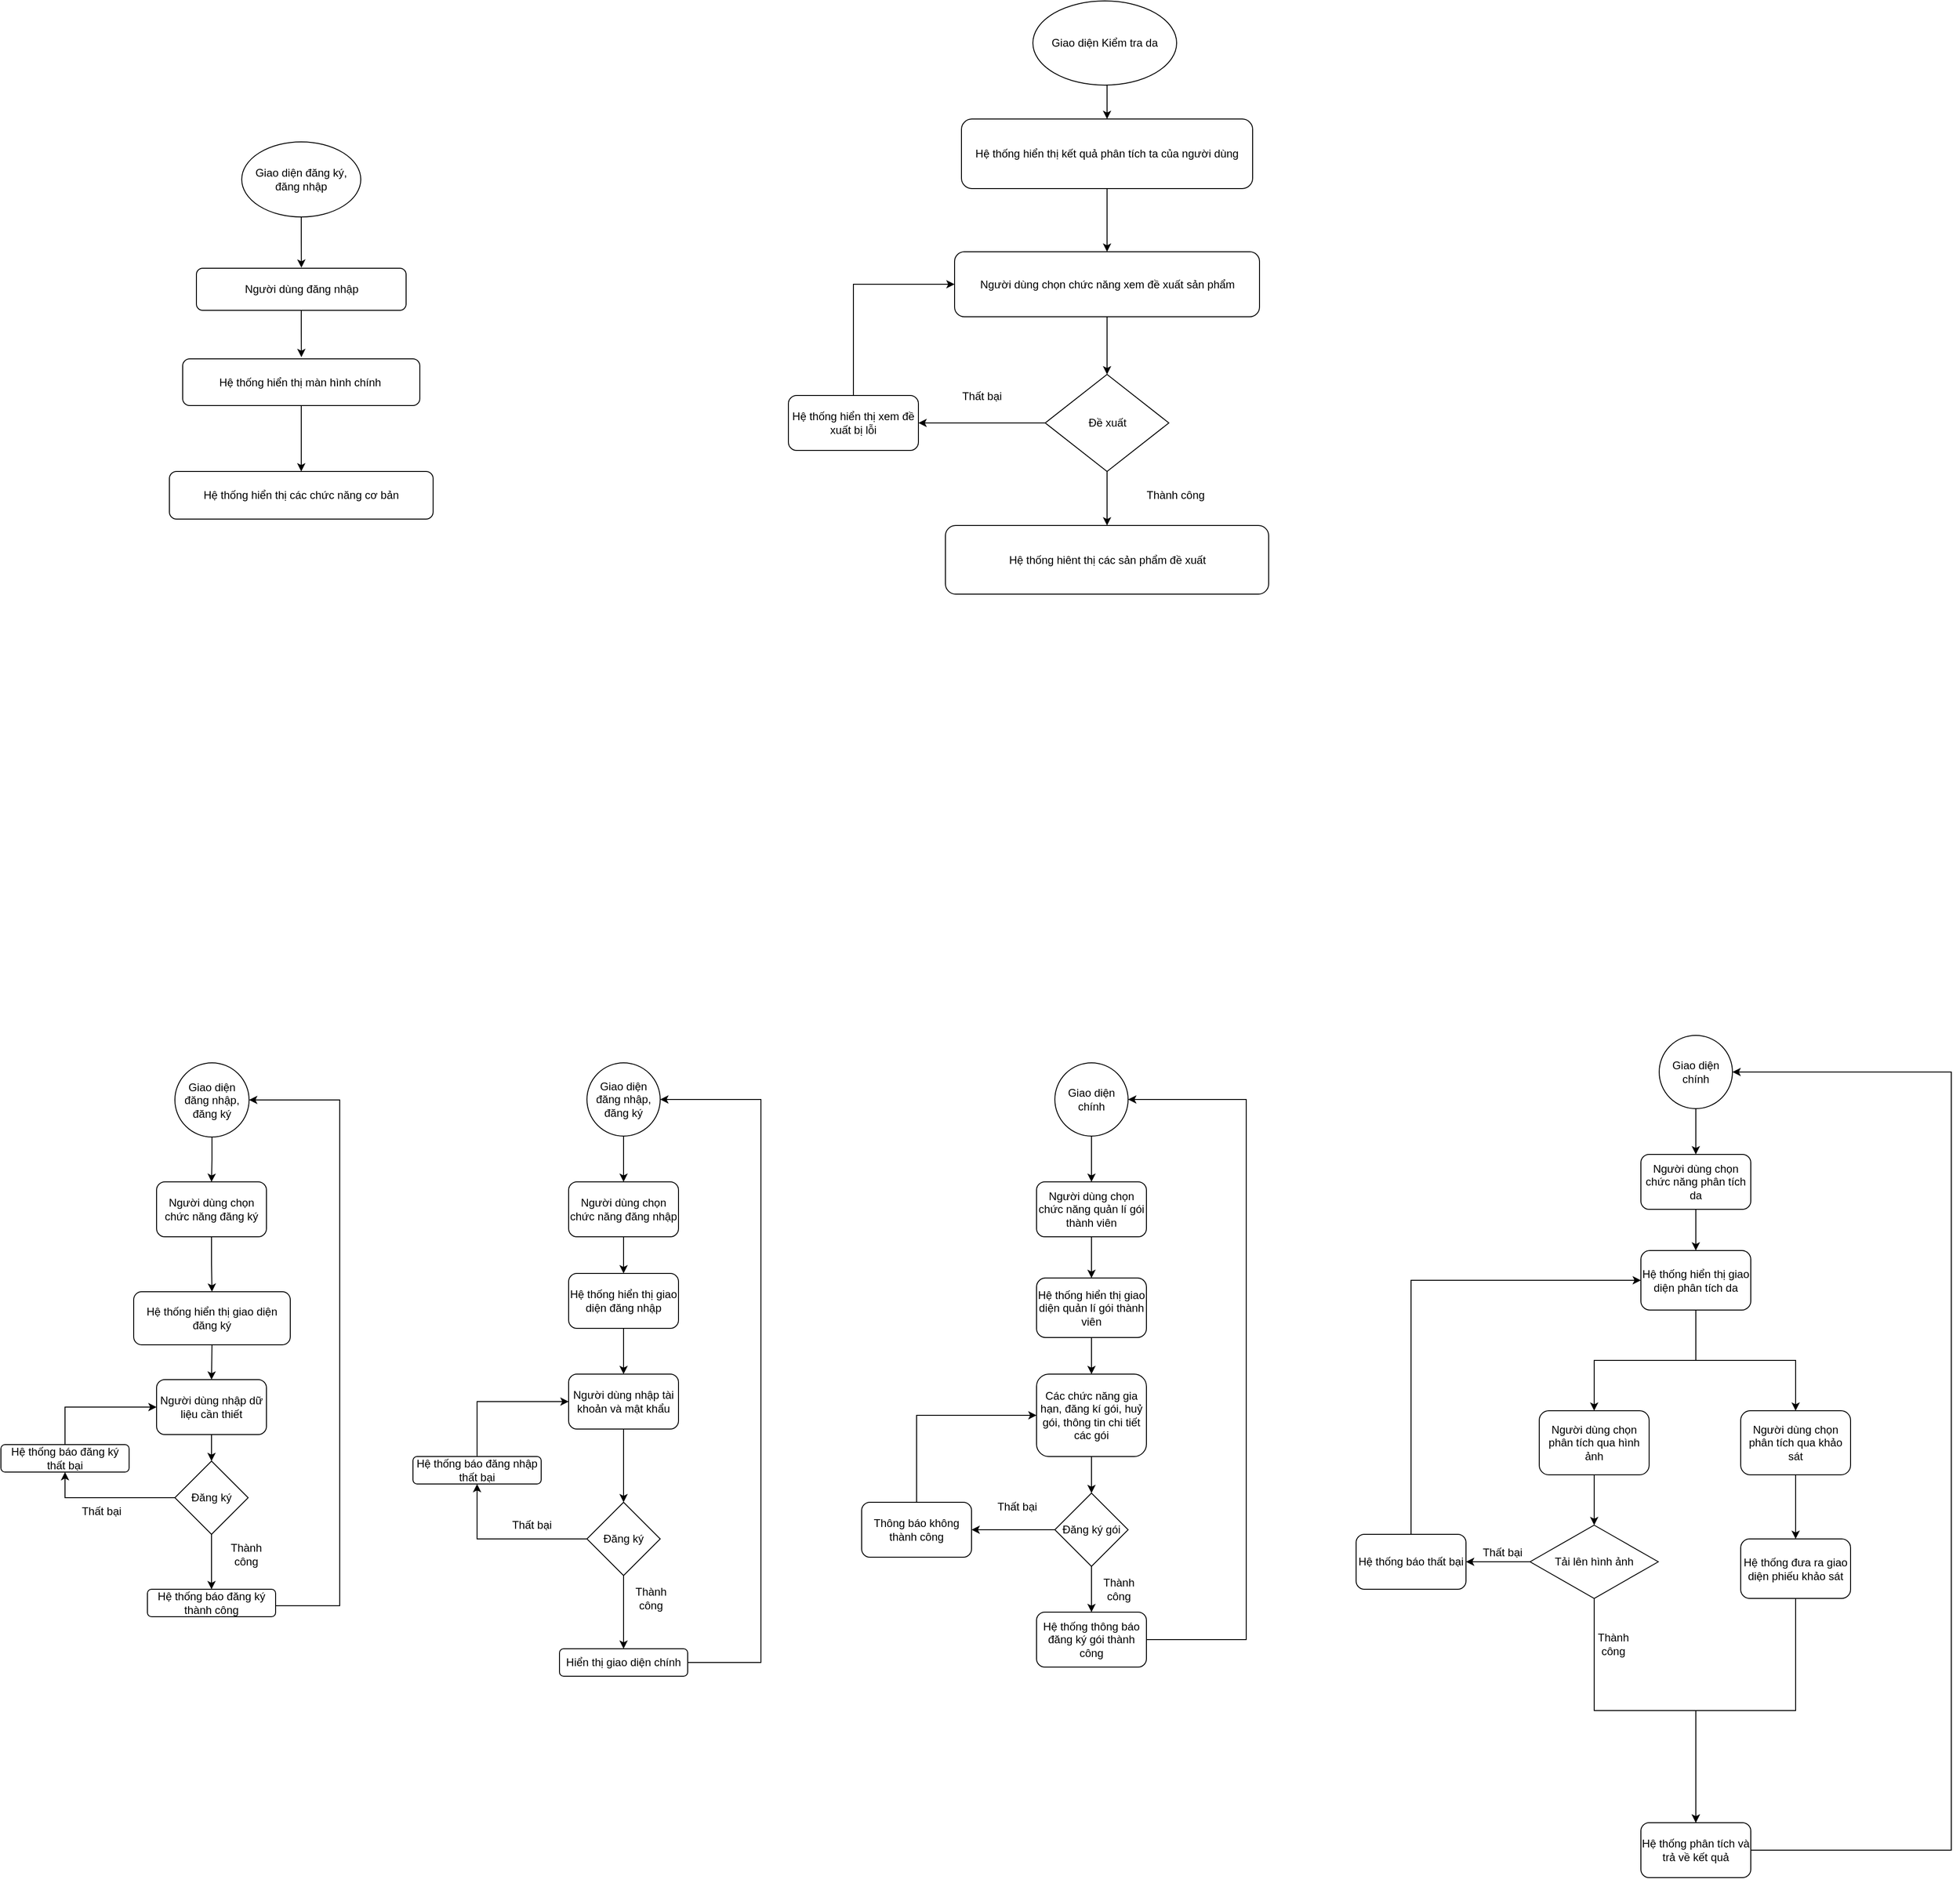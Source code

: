 <mxfile version="24.7.16">
  <diagram id="C5RBs43oDa-KdzZeNtuy" name="Page-1">
    <mxGraphModel dx="1400" dy="1912" grid="0" gridSize="10" guides="1" tooltips="1" connect="1" arrows="1" fold="1" page="1" pageScale="1" pageWidth="827" pageHeight="1169" math="0" shadow="0">
      <root>
        <mxCell id="WIyWlLk6GJQsqaUBKTNV-0" />
        <mxCell id="WIyWlLk6GJQsqaUBKTNV-1" parent="WIyWlLk6GJQsqaUBKTNV-0" />
        <mxCell id="kOrsUIQJCxHmHTs_5eMT-13" style="edgeStyle=orthogonalEdgeStyle;rounded=0;orthogonalLoop=1;jettySize=auto;html=1;entryX=0.5;entryY=0;entryDx=0;entryDy=0;" parent="WIyWlLk6GJQsqaUBKTNV-1" source="kOrsUIQJCxHmHTs_5eMT-0" target="kOrsUIQJCxHmHTs_5eMT-1" edge="1">
          <mxGeometry relative="1" as="geometry" />
        </mxCell>
        <mxCell id="kOrsUIQJCxHmHTs_5eMT-0" value="Giao diện đăng nhập, đăng ký" style="ellipse;whiteSpace=wrap;html=1;aspect=fixed;" parent="WIyWlLk6GJQsqaUBKTNV-1" vertex="1">
          <mxGeometry x="200" y="10" width="81" height="81" as="geometry" />
        </mxCell>
        <mxCell id="kOrsUIQJCxHmHTs_5eMT-9" style="edgeStyle=orthogonalEdgeStyle;rounded=0;orthogonalLoop=1;jettySize=auto;html=1;entryX=0.5;entryY=0;entryDx=0;entryDy=0;" parent="WIyWlLk6GJQsqaUBKTNV-1" source="kOrsUIQJCxHmHTs_5eMT-1" target="kOrsUIQJCxHmHTs_5eMT-2" edge="1">
          <mxGeometry relative="1" as="geometry" />
        </mxCell>
        <mxCell id="kOrsUIQJCxHmHTs_5eMT-1" value="Người dùng chọn chức năng đăng ký" style="rounded=1;whiteSpace=wrap;html=1;" parent="WIyWlLk6GJQsqaUBKTNV-1" vertex="1">
          <mxGeometry x="180" y="140" width="120" height="60" as="geometry" />
        </mxCell>
        <mxCell id="pDXvO5JaxAVhMDaiB-b3-5" style="edgeStyle=orthogonalEdgeStyle;rounded=0;orthogonalLoop=1;jettySize=auto;html=1;exitX=0.5;exitY=1;exitDx=0;exitDy=0;entryX=0.5;entryY=0;entryDx=0;entryDy=0;" parent="WIyWlLk6GJQsqaUBKTNV-1" source="kOrsUIQJCxHmHTs_5eMT-2" target="pDXvO5JaxAVhMDaiB-b3-0" edge="1">
          <mxGeometry relative="1" as="geometry" />
        </mxCell>
        <mxCell id="kOrsUIQJCxHmHTs_5eMT-2" value="Hệ thống hiển thị giao diện đăng ký" style="rounded=1;whiteSpace=wrap;html=1;" parent="WIyWlLk6GJQsqaUBKTNV-1" vertex="1">
          <mxGeometry x="155" y="260" width="171" height="58" as="geometry" />
        </mxCell>
        <mxCell id="kOrsUIQJCxHmHTs_5eMT-15" style="edgeStyle=orthogonalEdgeStyle;rounded=0;orthogonalLoop=1;jettySize=auto;html=1;entryX=0.5;entryY=0;entryDx=0;entryDy=0;" parent="WIyWlLk6GJQsqaUBKTNV-1" source="kOrsUIQJCxHmHTs_5eMT-3" target="kOrsUIQJCxHmHTs_5eMT-14" edge="1">
          <mxGeometry relative="1" as="geometry" />
        </mxCell>
        <mxCell id="pDXvO5JaxAVhMDaiB-b3-12" style="edgeStyle=orthogonalEdgeStyle;rounded=0;orthogonalLoop=1;jettySize=auto;html=1;exitX=0;exitY=0.5;exitDx=0;exitDy=0;entryX=0.5;entryY=1;entryDx=0;entryDy=0;" parent="WIyWlLk6GJQsqaUBKTNV-1" source="kOrsUIQJCxHmHTs_5eMT-3" target="kOrsUIQJCxHmHTs_5eMT-5" edge="1">
          <mxGeometry relative="1" as="geometry" />
        </mxCell>
        <mxCell id="kOrsUIQJCxHmHTs_5eMT-3" value="Đăng ký" style="rhombus;whiteSpace=wrap;html=1;" parent="WIyWlLk6GJQsqaUBKTNV-1" vertex="1">
          <mxGeometry x="200" y="445" width="80" height="80" as="geometry" />
        </mxCell>
        <mxCell id="pDXvO5JaxAVhMDaiB-b3-11" style="edgeStyle=orthogonalEdgeStyle;rounded=0;orthogonalLoop=1;jettySize=auto;html=1;exitX=0.5;exitY=0;exitDx=0;exitDy=0;entryX=0;entryY=0.5;entryDx=0;entryDy=0;" parent="WIyWlLk6GJQsqaUBKTNV-1" source="kOrsUIQJCxHmHTs_5eMT-5" target="pDXvO5JaxAVhMDaiB-b3-0" edge="1">
          <mxGeometry relative="1" as="geometry" />
        </mxCell>
        <mxCell id="kOrsUIQJCxHmHTs_5eMT-5" value="Hệ thống báo đăng ký thất bại" style="rounded=1;whiteSpace=wrap;html=1;" parent="WIyWlLk6GJQsqaUBKTNV-1" vertex="1">
          <mxGeometry x="10" y="427" width="140" height="30" as="geometry" />
        </mxCell>
        <mxCell id="kOrsUIQJCxHmHTs_5eMT-24" style="edgeStyle=orthogonalEdgeStyle;rounded=0;orthogonalLoop=1;jettySize=auto;html=1;entryX=1;entryY=0.5;entryDx=0;entryDy=0;exitX=1;exitY=0.5;exitDx=0;exitDy=0;" parent="WIyWlLk6GJQsqaUBKTNV-1" source="kOrsUIQJCxHmHTs_5eMT-14" target="kOrsUIQJCxHmHTs_5eMT-0" edge="1">
          <mxGeometry relative="1" as="geometry">
            <mxPoint x="320" y="515" as="sourcePoint" />
            <mxPoint x="290" y="50" as="targetPoint" />
            <Array as="points">
              <mxPoint x="310" y="603" />
              <mxPoint x="380" y="603" />
              <mxPoint x="380" y="50" />
            </Array>
          </mxGeometry>
        </mxCell>
        <mxCell id="kOrsUIQJCxHmHTs_5eMT-14" value="Hệ thống báo đăng ký thành công" style="rounded=1;whiteSpace=wrap;html=1;" parent="WIyWlLk6GJQsqaUBKTNV-1" vertex="1">
          <mxGeometry x="170" y="585" width="140" height="30" as="geometry" />
        </mxCell>
        <mxCell id="kOrsUIQJCxHmHTs_5eMT-19" value="Thất bại" style="text;html=1;align=center;verticalAlign=middle;whiteSpace=wrap;rounded=0;" parent="WIyWlLk6GJQsqaUBKTNV-1" vertex="1">
          <mxGeometry x="90" y="485" width="60" height="30" as="geometry" />
        </mxCell>
        <mxCell id="kOrsUIQJCxHmHTs_5eMT-21" value="Thành công" style="text;html=1;align=center;verticalAlign=middle;whiteSpace=wrap;rounded=0;" parent="WIyWlLk6GJQsqaUBKTNV-1" vertex="1">
          <mxGeometry x="248" y="532" width="60" height="30" as="geometry" />
        </mxCell>
        <mxCell id="kOrsUIQJCxHmHTs_5eMT-25" style="edgeStyle=orthogonalEdgeStyle;rounded=0;orthogonalLoop=1;jettySize=auto;html=1;entryX=0.5;entryY=0;entryDx=0;entryDy=0;" parent="WIyWlLk6GJQsqaUBKTNV-1" source="kOrsUIQJCxHmHTs_5eMT-26" target="kOrsUIQJCxHmHTs_5eMT-28" edge="1">
          <mxGeometry relative="1" as="geometry" />
        </mxCell>
        <mxCell id="kOrsUIQJCxHmHTs_5eMT-26" value="Giao diện đăng nhập, đăng ký" style="ellipse;whiteSpace=wrap;html=1;aspect=fixed;" parent="WIyWlLk6GJQsqaUBKTNV-1" vertex="1">
          <mxGeometry x="650" y="10" width="80" height="80" as="geometry" />
        </mxCell>
        <mxCell id="kOrsUIQJCxHmHTs_5eMT-27" style="edgeStyle=orthogonalEdgeStyle;rounded=0;orthogonalLoop=1;jettySize=auto;html=1;entryX=0.5;entryY=0;entryDx=0;entryDy=0;" parent="WIyWlLk6GJQsqaUBKTNV-1" source="kOrsUIQJCxHmHTs_5eMT-28" target="kOrsUIQJCxHmHTs_5eMT-30" edge="1">
          <mxGeometry relative="1" as="geometry" />
        </mxCell>
        <mxCell id="kOrsUIQJCxHmHTs_5eMT-28" value="Người dùng chọn chức năng đăng nhập" style="rounded=1;whiteSpace=wrap;html=1;" parent="WIyWlLk6GJQsqaUBKTNV-1" vertex="1">
          <mxGeometry x="630" y="140" width="120" height="60" as="geometry" />
        </mxCell>
        <mxCell id="kOrsUIQJCxHmHTs_5eMT-41" style="edgeStyle=orthogonalEdgeStyle;rounded=0;orthogonalLoop=1;jettySize=auto;html=1;entryX=0.5;entryY=0;entryDx=0;entryDy=0;" parent="WIyWlLk6GJQsqaUBKTNV-1" source="kOrsUIQJCxHmHTs_5eMT-30" target="kOrsUIQJCxHmHTs_5eMT-40" edge="1">
          <mxGeometry relative="1" as="geometry" />
        </mxCell>
        <mxCell id="kOrsUIQJCxHmHTs_5eMT-30" value="Hệ thống hiển thị giao diện đăng nhập" style="rounded=1;whiteSpace=wrap;html=1;" parent="WIyWlLk6GJQsqaUBKTNV-1" vertex="1">
          <mxGeometry x="630" y="240" width="120" height="60" as="geometry" />
        </mxCell>
        <mxCell id="kOrsUIQJCxHmHTs_5eMT-31" style="edgeStyle=orthogonalEdgeStyle;rounded=0;orthogonalLoop=1;jettySize=auto;html=1;entryX=0.5;entryY=1;entryDx=0;entryDy=0;" parent="WIyWlLk6GJQsqaUBKTNV-1" source="kOrsUIQJCxHmHTs_5eMT-33" target="kOrsUIQJCxHmHTs_5eMT-35" edge="1">
          <mxGeometry relative="1" as="geometry" />
        </mxCell>
        <mxCell id="kOrsUIQJCxHmHTs_5eMT-32" style="edgeStyle=orthogonalEdgeStyle;rounded=0;orthogonalLoop=1;jettySize=auto;html=1;entryX=0.5;entryY=0;entryDx=0;entryDy=0;" parent="WIyWlLk6GJQsqaUBKTNV-1" source="kOrsUIQJCxHmHTs_5eMT-33" target="kOrsUIQJCxHmHTs_5eMT-37" edge="1">
          <mxGeometry relative="1" as="geometry" />
        </mxCell>
        <mxCell id="kOrsUIQJCxHmHTs_5eMT-33" value="Đăng ký" style="rhombus;whiteSpace=wrap;html=1;" parent="WIyWlLk6GJQsqaUBKTNV-1" vertex="1">
          <mxGeometry x="650" y="490" width="80" height="80" as="geometry" />
        </mxCell>
        <mxCell id="kOrsUIQJCxHmHTs_5eMT-43" style="edgeStyle=orthogonalEdgeStyle;rounded=0;orthogonalLoop=1;jettySize=auto;html=1;entryX=0;entryY=0.5;entryDx=0;entryDy=0;" parent="WIyWlLk6GJQsqaUBKTNV-1" source="kOrsUIQJCxHmHTs_5eMT-35" target="kOrsUIQJCxHmHTs_5eMT-40" edge="1">
          <mxGeometry relative="1" as="geometry">
            <Array as="points">
              <mxPoint x="530" y="380" />
            </Array>
          </mxGeometry>
        </mxCell>
        <mxCell id="kOrsUIQJCxHmHTs_5eMT-35" value="Hệ thống báo đăng nhập thất bại" style="rounded=1;whiteSpace=wrap;html=1;" parent="WIyWlLk6GJQsqaUBKTNV-1" vertex="1">
          <mxGeometry x="460" y="440" width="140" height="30" as="geometry" />
        </mxCell>
        <mxCell id="kOrsUIQJCxHmHTs_5eMT-36" style="edgeStyle=orthogonalEdgeStyle;rounded=0;orthogonalLoop=1;jettySize=auto;html=1;entryX=1;entryY=0.5;entryDx=0;entryDy=0;exitX=1;exitY=0.5;exitDx=0;exitDy=0;" parent="WIyWlLk6GJQsqaUBKTNV-1" source="kOrsUIQJCxHmHTs_5eMT-37" target="kOrsUIQJCxHmHTs_5eMT-26" edge="1">
          <mxGeometry relative="1" as="geometry">
            <mxPoint x="770" y="515" as="sourcePoint" />
            <mxPoint x="740" y="50" as="targetPoint" />
            <Array as="points">
              <mxPoint x="840" y="665" />
              <mxPoint x="840" y="50" />
            </Array>
          </mxGeometry>
        </mxCell>
        <mxCell id="kOrsUIQJCxHmHTs_5eMT-37" value="Hiển thị giao diện chính" style="rounded=1;whiteSpace=wrap;html=1;" parent="WIyWlLk6GJQsqaUBKTNV-1" vertex="1">
          <mxGeometry x="620" y="650" width="140" height="30" as="geometry" />
        </mxCell>
        <mxCell id="kOrsUIQJCxHmHTs_5eMT-38" value="Thất bại" style="text;html=1;align=center;verticalAlign=middle;whiteSpace=wrap;rounded=0;" parent="WIyWlLk6GJQsqaUBKTNV-1" vertex="1">
          <mxGeometry x="560" y="500" width="60" height="30" as="geometry" />
        </mxCell>
        <mxCell id="kOrsUIQJCxHmHTs_5eMT-39" value="Thành công" style="text;html=1;align=center;verticalAlign=middle;whiteSpace=wrap;rounded=0;" parent="WIyWlLk6GJQsqaUBKTNV-1" vertex="1">
          <mxGeometry x="690" y="580" width="60" height="30" as="geometry" />
        </mxCell>
        <mxCell id="kOrsUIQJCxHmHTs_5eMT-42" style="edgeStyle=orthogonalEdgeStyle;rounded=0;orthogonalLoop=1;jettySize=auto;html=1;entryX=0.5;entryY=0;entryDx=0;entryDy=0;" parent="WIyWlLk6GJQsqaUBKTNV-1" source="kOrsUIQJCxHmHTs_5eMT-40" target="kOrsUIQJCxHmHTs_5eMT-33" edge="1">
          <mxGeometry relative="1" as="geometry" />
        </mxCell>
        <mxCell id="kOrsUIQJCxHmHTs_5eMT-40" value="Người dùng nhập tài khoản và mật khẩu" style="rounded=1;whiteSpace=wrap;html=1;" parent="WIyWlLk6GJQsqaUBKTNV-1" vertex="1">
          <mxGeometry x="630" y="350" width="120" height="60" as="geometry" />
        </mxCell>
        <mxCell id="kOrsUIQJCxHmHTs_5eMT-60" style="edgeStyle=orthogonalEdgeStyle;rounded=0;orthogonalLoop=1;jettySize=auto;html=1;" parent="WIyWlLk6GJQsqaUBKTNV-1" source="kOrsUIQJCxHmHTs_5eMT-44" target="kOrsUIQJCxHmHTs_5eMT-45" edge="1">
          <mxGeometry relative="1" as="geometry" />
        </mxCell>
        <mxCell id="kOrsUIQJCxHmHTs_5eMT-44" value="Giao diện chính" style="ellipse;whiteSpace=wrap;html=1;aspect=fixed;" parent="WIyWlLk6GJQsqaUBKTNV-1" vertex="1">
          <mxGeometry x="1161" y="10" width="80" height="80" as="geometry" />
        </mxCell>
        <mxCell id="kOrsUIQJCxHmHTs_5eMT-61" style="edgeStyle=orthogonalEdgeStyle;rounded=0;orthogonalLoop=1;jettySize=auto;html=1;entryX=0.5;entryY=0;entryDx=0;entryDy=0;" parent="WIyWlLk6GJQsqaUBKTNV-1" source="kOrsUIQJCxHmHTs_5eMT-45" target="kOrsUIQJCxHmHTs_5eMT-46" edge="1">
          <mxGeometry relative="1" as="geometry" />
        </mxCell>
        <mxCell id="kOrsUIQJCxHmHTs_5eMT-45" value="Người dùng chọn chức năng quản lí gói thành viên" style="rounded=1;whiteSpace=wrap;html=1;" parent="WIyWlLk6GJQsqaUBKTNV-1" vertex="1">
          <mxGeometry x="1141" y="140" width="120" height="60" as="geometry" />
        </mxCell>
        <mxCell id="kOrsUIQJCxHmHTs_5eMT-62" style="edgeStyle=orthogonalEdgeStyle;rounded=0;orthogonalLoop=1;jettySize=auto;html=1;" parent="WIyWlLk6GJQsqaUBKTNV-1" source="kOrsUIQJCxHmHTs_5eMT-46" target="kOrsUIQJCxHmHTs_5eMT-47" edge="1">
          <mxGeometry relative="1" as="geometry" />
        </mxCell>
        <mxCell id="kOrsUIQJCxHmHTs_5eMT-46" value="Hệ thống hiển thị giao diện quản lí gói thành viên" style="rounded=1;whiteSpace=wrap;html=1;" parent="WIyWlLk6GJQsqaUBKTNV-1" vertex="1">
          <mxGeometry x="1141" y="245" width="120" height="65" as="geometry" />
        </mxCell>
        <mxCell id="kOrsUIQJCxHmHTs_5eMT-59" style="edgeStyle=orthogonalEdgeStyle;rounded=0;orthogonalLoop=1;jettySize=auto;html=1;entryX=0.5;entryY=0;entryDx=0;entryDy=0;" parent="WIyWlLk6GJQsqaUBKTNV-1" source="kOrsUIQJCxHmHTs_5eMT-47" target="kOrsUIQJCxHmHTs_5eMT-49" edge="1">
          <mxGeometry relative="1" as="geometry" />
        </mxCell>
        <mxCell id="kOrsUIQJCxHmHTs_5eMT-47" value="Các chức năng gia hạn, đăng kí gói, huỷ gói, thông tin chi tiết các gói" style="rounded=1;whiteSpace=wrap;html=1;" parent="WIyWlLk6GJQsqaUBKTNV-1" vertex="1">
          <mxGeometry x="1141" y="350" width="120" height="90" as="geometry" />
        </mxCell>
        <mxCell id="kOrsUIQJCxHmHTs_5eMT-52" value="" style="edgeStyle=orthogonalEdgeStyle;rounded=0;orthogonalLoop=1;jettySize=auto;html=1;" parent="WIyWlLk6GJQsqaUBKTNV-1" source="kOrsUIQJCxHmHTs_5eMT-49" target="kOrsUIQJCxHmHTs_5eMT-51" edge="1">
          <mxGeometry relative="1" as="geometry" />
        </mxCell>
        <mxCell id="kOrsUIQJCxHmHTs_5eMT-54" style="edgeStyle=orthogonalEdgeStyle;rounded=0;orthogonalLoop=1;jettySize=auto;html=1;exitX=0;exitY=0.5;exitDx=0;exitDy=0;entryX=1;entryY=0.5;entryDx=0;entryDy=0;" parent="WIyWlLk6GJQsqaUBKTNV-1" source="kOrsUIQJCxHmHTs_5eMT-49" target="kOrsUIQJCxHmHTs_5eMT-50" edge="1">
          <mxGeometry relative="1" as="geometry" />
        </mxCell>
        <mxCell id="kOrsUIQJCxHmHTs_5eMT-49" value="Đăng ký gói" style="rhombus;whiteSpace=wrap;html=1;" parent="WIyWlLk6GJQsqaUBKTNV-1" vertex="1">
          <mxGeometry x="1161" y="480" width="80" height="80" as="geometry" />
        </mxCell>
        <mxCell id="kOrsUIQJCxHmHTs_5eMT-58" style="edgeStyle=orthogonalEdgeStyle;rounded=0;orthogonalLoop=1;jettySize=auto;html=1;entryX=0;entryY=0.5;entryDx=0;entryDy=0;" parent="WIyWlLk6GJQsqaUBKTNV-1" source="kOrsUIQJCxHmHTs_5eMT-50" target="kOrsUIQJCxHmHTs_5eMT-47" edge="1">
          <mxGeometry relative="1" as="geometry">
            <Array as="points">
              <mxPoint x="1010" y="395" />
            </Array>
          </mxGeometry>
        </mxCell>
        <mxCell id="kOrsUIQJCxHmHTs_5eMT-50" value="Thông báo không thành công" style="rounded=1;whiteSpace=wrap;html=1;" parent="WIyWlLk6GJQsqaUBKTNV-1" vertex="1">
          <mxGeometry x="950" y="490" width="120" height="60" as="geometry" />
        </mxCell>
        <mxCell id="kOrsUIQJCxHmHTs_5eMT-53" style="edgeStyle=orthogonalEdgeStyle;rounded=0;orthogonalLoop=1;jettySize=auto;html=1;entryX=1;entryY=0.5;entryDx=0;entryDy=0;" parent="WIyWlLk6GJQsqaUBKTNV-1" source="kOrsUIQJCxHmHTs_5eMT-51" target="kOrsUIQJCxHmHTs_5eMT-44" edge="1">
          <mxGeometry relative="1" as="geometry">
            <Array as="points">
              <mxPoint x="1370" y="640" />
              <mxPoint x="1370" y="50" />
            </Array>
          </mxGeometry>
        </mxCell>
        <mxCell id="kOrsUIQJCxHmHTs_5eMT-51" value="Hệ thống thông báo đăng ký gói thành công" style="rounded=1;whiteSpace=wrap;html=1;" parent="WIyWlLk6GJQsqaUBKTNV-1" vertex="1">
          <mxGeometry x="1141" y="610" width="120" height="60" as="geometry" />
        </mxCell>
        <mxCell id="kOrsUIQJCxHmHTs_5eMT-55" value="Thất bại" style="text;html=1;align=center;verticalAlign=middle;whiteSpace=wrap;rounded=0;" parent="WIyWlLk6GJQsqaUBKTNV-1" vertex="1">
          <mxGeometry x="1090" y="480" width="60" height="30" as="geometry" />
        </mxCell>
        <mxCell id="kOrsUIQJCxHmHTs_5eMT-78" style="edgeStyle=orthogonalEdgeStyle;rounded=0;orthogonalLoop=1;jettySize=auto;html=1;" parent="WIyWlLk6GJQsqaUBKTNV-1" source="kOrsUIQJCxHmHTs_5eMT-79" target="kOrsUIQJCxHmHTs_5eMT-81" edge="1">
          <mxGeometry relative="1" as="geometry" />
        </mxCell>
        <mxCell id="kOrsUIQJCxHmHTs_5eMT-79" value="Giao diện chính" style="ellipse;whiteSpace=wrap;html=1;aspect=fixed;" parent="WIyWlLk6GJQsqaUBKTNV-1" vertex="1">
          <mxGeometry x="1821" y="-20" width="80" height="80" as="geometry" />
        </mxCell>
        <mxCell id="kOrsUIQJCxHmHTs_5eMT-80" style="edgeStyle=orthogonalEdgeStyle;rounded=0;orthogonalLoop=1;jettySize=auto;html=1;entryX=0.5;entryY=0;entryDx=0;entryDy=0;" parent="WIyWlLk6GJQsqaUBKTNV-1" source="kOrsUIQJCxHmHTs_5eMT-81" target="kOrsUIQJCxHmHTs_5eMT-83" edge="1">
          <mxGeometry relative="1" as="geometry" />
        </mxCell>
        <mxCell id="kOrsUIQJCxHmHTs_5eMT-81" value="Người dùng chọn chức năng phân tích da" style="rounded=1;whiteSpace=wrap;html=1;" parent="WIyWlLk6GJQsqaUBKTNV-1" vertex="1">
          <mxGeometry x="1801" y="110" width="120" height="60" as="geometry" />
        </mxCell>
        <mxCell id="kOrsUIQJCxHmHTs_5eMT-82" style="edgeStyle=orthogonalEdgeStyle;rounded=0;orthogonalLoop=1;jettySize=auto;html=1;" parent="WIyWlLk6GJQsqaUBKTNV-1" source="kOrsUIQJCxHmHTs_5eMT-83" target="kOrsUIQJCxHmHTs_5eMT-85" edge="1">
          <mxGeometry relative="1" as="geometry" />
        </mxCell>
        <mxCell id="kOrsUIQJCxHmHTs_5eMT-113" style="edgeStyle=orthogonalEdgeStyle;rounded=0;orthogonalLoop=1;jettySize=auto;html=1;entryX=0.5;entryY=0;entryDx=0;entryDy=0;" parent="WIyWlLk6GJQsqaUBKTNV-1" source="kOrsUIQJCxHmHTs_5eMT-83" target="kOrsUIQJCxHmHTs_5eMT-94" edge="1">
          <mxGeometry relative="1" as="geometry" />
        </mxCell>
        <mxCell id="kOrsUIQJCxHmHTs_5eMT-83" value="Hệ thống hiển thị giao diện phân tích da" style="rounded=1;whiteSpace=wrap;html=1;" parent="WIyWlLk6GJQsqaUBKTNV-1" vertex="1">
          <mxGeometry x="1801" y="215" width="120" height="65" as="geometry" />
        </mxCell>
        <mxCell id="kOrsUIQJCxHmHTs_5eMT-103" style="edgeStyle=orthogonalEdgeStyle;rounded=0;orthogonalLoop=1;jettySize=auto;html=1;" parent="WIyWlLk6GJQsqaUBKTNV-1" source="kOrsUIQJCxHmHTs_5eMT-85" target="kOrsUIQJCxHmHTs_5eMT-102" edge="1">
          <mxGeometry relative="1" as="geometry" />
        </mxCell>
        <mxCell id="kOrsUIQJCxHmHTs_5eMT-85" value="Người dùng chọn phân tích qua hình ảnh" style="rounded=1;whiteSpace=wrap;html=1;" parent="WIyWlLk6GJQsqaUBKTNV-1" vertex="1">
          <mxGeometry x="1690" y="390" width="120" height="70" as="geometry" />
        </mxCell>
        <mxCell id="kOrsUIQJCxHmHTs_5eMT-91" style="edgeStyle=orthogonalEdgeStyle;rounded=0;orthogonalLoop=1;jettySize=auto;html=1;entryX=1;entryY=0.5;entryDx=0;entryDy=0;" parent="WIyWlLk6GJQsqaUBKTNV-1" source="kOrsUIQJCxHmHTs_5eMT-92" target="kOrsUIQJCxHmHTs_5eMT-79" edge="1">
          <mxGeometry relative="1" as="geometry">
            <Array as="points">
              <mxPoint x="2140" y="870" />
              <mxPoint x="2140" y="20" />
            </Array>
          </mxGeometry>
        </mxCell>
        <mxCell id="kOrsUIQJCxHmHTs_5eMT-92" value="Hệ thống phân tích và trả về kết quả" style="rounded=1;whiteSpace=wrap;html=1;" parent="WIyWlLk6GJQsqaUBKTNV-1" vertex="1">
          <mxGeometry x="1801" y="840" width="120" height="60" as="geometry" />
        </mxCell>
        <mxCell id="kOrsUIQJCxHmHTs_5eMT-111" style="edgeStyle=orthogonalEdgeStyle;rounded=0;orthogonalLoop=1;jettySize=auto;html=1;entryX=0.5;entryY=0;entryDx=0;entryDy=0;" parent="WIyWlLk6GJQsqaUBKTNV-1" source="kOrsUIQJCxHmHTs_5eMT-94" target="kOrsUIQJCxHmHTs_5eMT-110" edge="1">
          <mxGeometry relative="1" as="geometry" />
        </mxCell>
        <mxCell id="kOrsUIQJCxHmHTs_5eMT-94" value="Người dùng chọn phân tích qua khảo sát" style="rounded=1;whiteSpace=wrap;html=1;" parent="WIyWlLk6GJQsqaUBKTNV-1" vertex="1">
          <mxGeometry x="1910" y="390" width="120" height="70" as="geometry" />
        </mxCell>
        <mxCell id="kOrsUIQJCxHmHTs_5eMT-105" style="edgeStyle=orthogonalEdgeStyle;rounded=0;orthogonalLoop=1;jettySize=auto;html=1;exitX=0;exitY=0.5;exitDx=0;exitDy=0;entryX=1;entryY=0.5;entryDx=0;entryDy=0;" parent="WIyWlLk6GJQsqaUBKTNV-1" source="kOrsUIQJCxHmHTs_5eMT-102" target="kOrsUIQJCxHmHTs_5eMT-104" edge="1">
          <mxGeometry relative="1" as="geometry" />
        </mxCell>
        <mxCell id="kOrsUIQJCxHmHTs_5eMT-109" style="edgeStyle=orthogonalEdgeStyle;rounded=0;orthogonalLoop=1;jettySize=auto;html=1;" parent="WIyWlLk6GJQsqaUBKTNV-1" source="kOrsUIQJCxHmHTs_5eMT-102" target="kOrsUIQJCxHmHTs_5eMT-92" edge="1">
          <mxGeometry relative="1" as="geometry" />
        </mxCell>
        <mxCell id="kOrsUIQJCxHmHTs_5eMT-102" value="Tải lên hình ảnh" style="rhombus;whiteSpace=wrap;html=1;" parent="WIyWlLk6GJQsqaUBKTNV-1" vertex="1">
          <mxGeometry x="1680" y="515" width="140" height="80" as="geometry" />
        </mxCell>
        <mxCell id="kOrsUIQJCxHmHTs_5eMT-118" style="edgeStyle=orthogonalEdgeStyle;rounded=0;orthogonalLoop=1;jettySize=auto;html=1;entryX=0;entryY=0.5;entryDx=0;entryDy=0;" parent="WIyWlLk6GJQsqaUBKTNV-1" source="kOrsUIQJCxHmHTs_5eMT-104" target="kOrsUIQJCxHmHTs_5eMT-83" edge="1">
          <mxGeometry relative="1" as="geometry">
            <Array as="points">
              <mxPoint x="1550" y="248" />
            </Array>
          </mxGeometry>
        </mxCell>
        <mxCell id="kOrsUIQJCxHmHTs_5eMT-104" value="Hệ thống báo thất bại" style="rounded=1;whiteSpace=wrap;html=1;" parent="WIyWlLk6GJQsqaUBKTNV-1" vertex="1">
          <mxGeometry x="1490" y="525" width="120" height="60" as="geometry" />
        </mxCell>
        <mxCell id="kOrsUIQJCxHmHTs_5eMT-112" style="edgeStyle=orthogonalEdgeStyle;rounded=0;orthogonalLoop=1;jettySize=auto;html=1;" parent="WIyWlLk6GJQsqaUBKTNV-1" source="kOrsUIQJCxHmHTs_5eMT-110" target="kOrsUIQJCxHmHTs_5eMT-92" edge="1">
          <mxGeometry relative="1" as="geometry" />
        </mxCell>
        <mxCell id="kOrsUIQJCxHmHTs_5eMT-110" value="Hệ thống đưa ra giao diện phiếu khảo sát" style="rounded=1;whiteSpace=wrap;html=1;" parent="WIyWlLk6GJQsqaUBKTNV-1" vertex="1">
          <mxGeometry x="1910" y="530" width="120" height="65" as="geometry" />
        </mxCell>
        <mxCell id="kOrsUIQJCxHmHTs_5eMT-114" value="Thành công" style="text;html=1;align=center;verticalAlign=middle;whiteSpace=wrap;rounded=0;" parent="WIyWlLk6GJQsqaUBKTNV-1" vertex="1">
          <mxGeometry x="1201" y="570" width="60" height="30" as="geometry" />
        </mxCell>
        <mxCell id="kOrsUIQJCxHmHTs_5eMT-115" value="Thành công" style="text;html=1;align=center;verticalAlign=middle;whiteSpace=wrap;rounded=0;" parent="WIyWlLk6GJQsqaUBKTNV-1" vertex="1">
          <mxGeometry x="1741" y="630" width="60" height="30" as="geometry" />
        </mxCell>
        <mxCell id="kOrsUIQJCxHmHTs_5eMT-117" value="Thất bại" style="text;html=1;align=center;verticalAlign=middle;whiteSpace=wrap;rounded=0;" parent="WIyWlLk6GJQsqaUBKTNV-1" vertex="1">
          <mxGeometry x="1620" y="530" width="60" height="30" as="geometry" />
        </mxCell>
        <mxCell id="pDXvO5JaxAVhMDaiB-b3-3" style="edgeStyle=orthogonalEdgeStyle;rounded=0;orthogonalLoop=1;jettySize=auto;html=1;exitX=1;exitY=0.5;exitDx=0;exitDy=0;" parent="WIyWlLk6GJQsqaUBKTNV-1" source="pDXvO5JaxAVhMDaiB-b3-0" edge="1">
          <mxGeometry relative="1" as="geometry">
            <mxPoint x="300.294" y="386.588" as="targetPoint" />
          </mxGeometry>
        </mxCell>
        <mxCell id="pDXvO5JaxAVhMDaiB-b3-6" style="edgeStyle=orthogonalEdgeStyle;rounded=0;orthogonalLoop=1;jettySize=auto;html=1;exitX=0.5;exitY=1;exitDx=0;exitDy=0;entryX=0.5;entryY=0;entryDx=0;entryDy=0;" parent="WIyWlLk6GJQsqaUBKTNV-1" source="pDXvO5JaxAVhMDaiB-b3-0" target="kOrsUIQJCxHmHTs_5eMT-3" edge="1">
          <mxGeometry relative="1" as="geometry" />
        </mxCell>
        <mxCell id="pDXvO5JaxAVhMDaiB-b3-0" value="Người dùng nhập dữ liệu cần thiết" style="rounded=1;whiteSpace=wrap;html=1;" parent="WIyWlLk6GJQsqaUBKTNV-1" vertex="1">
          <mxGeometry x="180" y="356" width="120" height="60" as="geometry" />
        </mxCell>
        <mxCell id="b8AEBiqrnyZJAso-wI-W-4" style="edgeStyle=orthogonalEdgeStyle;rounded=0;orthogonalLoop=1;jettySize=auto;html=1;exitX=0.5;exitY=1;exitDx=0;exitDy=0;" parent="WIyWlLk6GJQsqaUBKTNV-1" source="b8AEBiqrnyZJAso-wI-W-0" edge="1">
          <mxGeometry relative="1" as="geometry">
            <mxPoint x="338.158" y="-858.579" as="targetPoint" />
          </mxGeometry>
        </mxCell>
        <mxCell id="b8AEBiqrnyZJAso-wI-W-0" value="&lt;font style=&quot;vertical-align: inherit;&quot;&gt;&lt;font style=&quot;vertical-align: inherit;&quot;&gt;Giao diện đăng ký, đăng nhập&lt;/font&gt;&lt;/font&gt;" style="ellipse;whiteSpace=wrap;html=1;" parent="WIyWlLk6GJQsqaUBKTNV-1" vertex="1">
          <mxGeometry x="273" y="-996" width="130" height="82" as="geometry" />
        </mxCell>
        <mxCell id="b8AEBiqrnyZJAso-wI-W-5" style="edgeStyle=orthogonalEdgeStyle;rounded=0;orthogonalLoop=1;jettySize=auto;html=1;exitX=0.5;exitY=1;exitDx=0;exitDy=0;" parent="WIyWlLk6GJQsqaUBKTNV-1" source="b8AEBiqrnyZJAso-wI-W-1" edge="1">
          <mxGeometry relative="1" as="geometry">
            <mxPoint x="338.158" y="-760.895" as="targetPoint" />
          </mxGeometry>
        </mxCell>
        <mxCell id="b8AEBiqrnyZJAso-wI-W-1" value="&lt;font style=&quot;vertical-align: inherit;&quot;&gt;&lt;font style=&quot;vertical-align: inherit;&quot;&gt;Người dùng đăng nhập&lt;/font&gt;&lt;/font&gt;" style="rounded=1;whiteSpace=wrap;html=1;" parent="WIyWlLk6GJQsqaUBKTNV-1" vertex="1">
          <mxGeometry x="223.5" y="-858" width="229" height="46" as="geometry" />
        </mxCell>
        <mxCell id="b8AEBiqrnyZJAso-wI-W-6" style="edgeStyle=orthogonalEdgeStyle;rounded=0;orthogonalLoop=1;jettySize=auto;html=1;exitX=0.5;exitY=1;exitDx=0;exitDy=0;entryX=0.5;entryY=0;entryDx=0;entryDy=0;" parent="WIyWlLk6GJQsqaUBKTNV-1" source="b8AEBiqrnyZJAso-wI-W-2" target="b8AEBiqrnyZJAso-wI-W-3" edge="1">
          <mxGeometry relative="1" as="geometry" />
        </mxCell>
        <mxCell id="b8AEBiqrnyZJAso-wI-W-2" value="&lt;font style=&quot;vertical-align: inherit;&quot;&gt;&lt;font style=&quot;vertical-align: inherit;&quot;&gt;Hệ thống hiển thị màn hình chính&amp;nbsp;&lt;/font&gt;&lt;/font&gt;" style="rounded=1;whiteSpace=wrap;html=1;" parent="WIyWlLk6GJQsqaUBKTNV-1" vertex="1">
          <mxGeometry x="208.5" y="-759" width="259" height="51" as="geometry" />
        </mxCell>
        <mxCell id="b8AEBiqrnyZJAso-wI-W-3" value="&lt;font style=&quot;vertical-align: inherit;&quot;&gt;&lt;font style=&quot;vertical-align: inherit;&quot;&gt;Hệ thống hiển thị các chức năng cơ bản&lt;/font&gt;&lt;/font&gt;" style="rounded=1;whiteSpace=wrap;html=1;" parent="WIyWlLk6GJQsqaUBKTNV-1" vertex="1">
          <mxGeometry x="194" y="-636" width="288" height="52" as="geometry" />
        </mxCell>
        <mxCell id="my-ikATKgfzty_80Ho4Q-6" style="edgeStyle=orthogonalEdgeStyle;rounded=0;orthogonalLoop=1;jettySize=auto;html=1;exitX=0.5;exitY=1;exitDx=0;exitDy=0;entryX=0.5;entryY=0;entryDx=0;entryDy=0;" edge="1" parent="WIyWlLk6GJQsqaUBKTNV-1" source="my-ikATKgfzty_80Ho4Q-0" target="my-ikATKgfzty_80Ho4Q-1">
          <mxGeometry relative="1" as="geometry" />
        </mxCell>
        <mxCell id="my-ikATKgfzty_80Ho4Q-0" value="&lt;font style=&quot;vertical-align: inherit;&quot;&gt;&lt;font style=&quot;vertical-align: inherit;&quot;&gt;Giao diện Kiểm tra da&lt;/font&gt;&lt;/font&gt;" style="ellipse;whiteSpace=wrap;html=1;" vertex="1" parent="WIyWlLk6GJQsqaUBKTNV-1">
          <mxGeometry x="1137" y="-1150" width="157" height="92" as="geometry" />
        </mxCell>
        <mxCell id="my-ikATKgfzty_80Ho4Q-7" style="edgeStyle=orthogonalEdgeStyle;rounded=0;orthogonalLoop=1;jettySize=auto;html=1;exitX=0.5;exitY=1;exitDx=0;exitDy=0;entryX=0.5;entryY=0;entryDx=0;entryDy=0;" edge="1" parent="WIyWlLk6GJQsqaUBKTNV-1" source="my-ikATKgfzty_80Ho4Q-1" target="my-ikATKgfzty_80Ho4Q-2">
          <mxGeometry relative="1" as="geometry" />
        </mxCell>
        <mxCell id="my-ikATKgfzty_80Ho4Q-1" value="&lt;font style=&quot;vertical-align: inherit;&quot;&gt;&lt;font style=&quot;vertical-align: inherit;&quot;&gt;Hệ thống hiển thị kết quả phân tích ta của người dùng&lt;/font&gt;&lt;/font&gt;" style="rounded=1;whiteSpace=wrap;html=1;" vertex="1" parent="WIyWlLk6GJQsqaUBKTNV-1">
          <mxGeometry x="1059" y="-1021" width="318" height="76" as="geometry" />
        </mxCell>
        <mxCell id="my-ikATKgfzty_80Ho4Q-8" style="edgeStyle=orthogonalEdgeStyle;rounded=0;orthogonalLoop=1;jettySize=auto;html=1;exitX=0.5;exitY=1;exitDx=0;exitDy=0;entryX=0.5;entryY=0;entryDx=0;entryDy=0;" edge="1" parent="WIyWlLk6GJQsqaUBKTNV-1" source="my-ikATKgfzty_80Ho4Q-2" target="my-ikATKgfzty_80Ho4Q-3">
          <mxGeometry relative="1" as="geometry" />
        </mxCell>
        <mxCell id="my-ikATKgfzty_80Ho4Q-2" value="&lt;font style=&quot;vertical-align: inherit;&quot;&gt;&lt;font style=&quot;vertical-align: inherit;&quot;&gt;Người dùng chọn chức năng xem đề xuất sản phẩm&lt;/font&gt;&lt;/font&gt;" style="rounded=1;whiteSpace=wrap;html=1;" vertex="1" parent="WIyWlLk6GJQsqaUBKTNV-1">
          <mxGeometry x="1051.5" y="-876" width="333" height="71" as="geometry" />
        </mxCell>
        <mxCell id="my-ikATKgfzty_80Ho4Q-11" style="edgeStyle=orthogonalEdgeStyle;rounded=0;orthogonalLoop=1;jettySize=auto;html=1;exitX=0.5;exitY=1;exitDx=0;exitDy=0;entryX=0.5;entryY=0;entryDx=0;entryDy=0;" edge="1" parent="WIyWlLk6GJQsqaUBKTNV-1" source="my-ikATKgfzty_80Ho4Q-3" target="my-ikATKgfzty_80Ho4Q-4">
          <mxGeometry relative="1" as="geometry" />
        </mxCell>
        <mxCell id="my-ikATKgfzty_80Ho4Q-12" style="edgeStyle=orthogonalEdgeStyle;rounded=0;orthogonalLoop=1;jettySize=auto;html=1;exitX=0;exitY=0.5;exitDx=0;exitDy=0;entryX=1;entryY=0.5;entryDx=0;entryDy=0;" edge="1" parent="WIyWlLk6GJQsqaUBKTNV-1" source="my-ikATKgfzty_80Ho4Q-3" target="my-ikATKgfzty_80Ho4Q-5">
          <mxGeometry relative="1" as="geometry" />
        </mxCell>
        <mxCell id="my-ikATKgfzty_80Ho4Q-3" value="&lt;font style=&quot;vertical-align: inherit;&quot;&gt;&lt;font style=&quot;vertical-align: inherit;&quot;&gt;Đề xuất&lt;/font&gt;&lt;/font&gt;" style="rhombus;whiteSpace=wrap;html=1;" vertex="1" parent="WIyWlLk6GJQsqaUBKTNV-1">
          <mxGeometry x="1150.5" y="-742" width="135" height="106" as="geometry" />
        </mxCell>
        <mxCell id="my-ikATKgfzty_80Ho4Q-4" value="&lt;font style=&quot;vertical-align: inherit;&quot;&gt;&lt;font style=&quot;vertical-align: inherit;&quot;&gt;Hệ thống hiênt thị các sản phẩm đề xuất&lt;/font&gt;&lt;/font&gt;" style="rounded=1;whiteSpace=wrap;html=1;" vertex="1" parent="WIyWlLk6GJQsqaUBKTNV-1">
          <mxGeometry x="1041.5" y="-577" width="353" height="75" as="geometry" />
        </mxCell>
        <mxCell id="my-ikATKgfzty_80Ho4Q-13" style="edgeStyle=orthogonalEdgeStyle;rounded=0;orthogonalLoop=1;jettySize=auto;html=1;exitX=0.5;exitY=0;exitDx=0;exitDy=0;entryX=0;entryY=0.5;entryDx=0;entryDy=0;" edge="1" parent="WIyWlLk6GJQsqaUBKTNV-1" source="my-ikATKgfzty_80Ho4Q-5" target="my-ikATKgfzty_80Ho4Q-2">
          <mxGeometry relative="1" as="geometry" />
        </mxCell>
        <mxCell id="my-ikATKgfzty_80Ho4Q-5" value="&lt;font style=&quot;vertical-align: inherit;&quot;&gt;&lt;font style=&quot;vertical-align: inherit;&quot;&gt;Hệ thống hiển thị xem đề xuất bị lỗi&lt;/font&gt;&lt;/font&gt;" style="rounded=1;whiteSpace=wrap;html=1;" vertex="1" parent="WIyWlLk6GJQsqaUBKTNV-1">
          <mxGeometry x="870" y="-719" width="142" height="60" as="geometry" />
        </mxCell>
        <mxCell id="my-ikATKgfzty_80Ho4Q-14" value="&lt;font style=&quot;vertical-align: inherit;&quot;&gt;&lt;font style=&quot;vertical-align: inherit;&quot;&gt;Thành công&lt;/font&gt;&lt;/font&gt;" style="text;html=1;align=center;verticalAlign=middle;whiteSpace=wrap;rounded=0;" vertex="1" parent="WIyWlLk6GJQsqaUBKTNV-1">
          <mxGeometry x="1251" y="-625" width="84" height="30" as="geometry" />
        </mxCell>
        <mxCell id="my-ikATKgfzty_80Ho4Q-15" value="&lt;font style=&quot;vertical-align: inherit;&quot;&gt;&lt;font style=&quot;vertical-align: inherit;&quot;&gt;Thất bại&lt;/font&gt;&lt;/font&gt;" style="text;html=1;align=center;verticalAlign=middle;whiteSpace=wrap;rounded=0;" vertex="1" parent="WIyWlLk6GJQsqaUBKTNV-1">
          <mxGeometry x="1045" y="-733" width="73" height="30" as="geometry" />
        </mxCell>
      </root>
    </mxGraphModel>
  </diagram>
</mxfile>
